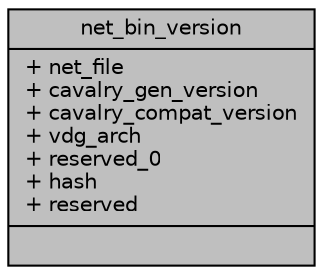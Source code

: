digraph "net_bin_version"
{
 // INTERACTIVE_SVG=YES
 // LATEX_PDF_SIZE
  bgcolor="transparent";
  edge [fontname="Helvetica",fontsize="10",labelfontname="Helvetica",labelfontsize="10"];
  node [fontname="Helvetica",fontsize="10",shape=record];
  Node1 [label="{net_bin_version\n|+ net_file\l+ cavalry_gen_version\l+ cavalry_compat_version\l+ vdg_arch\l+ reserved_0\l+ hash\l+ reserved\l|}",height=0.2,width=0.4,color="black", fillcolor="grey75", style="filled", fontcolor="black",tooltip="The network model binary version."];
}

